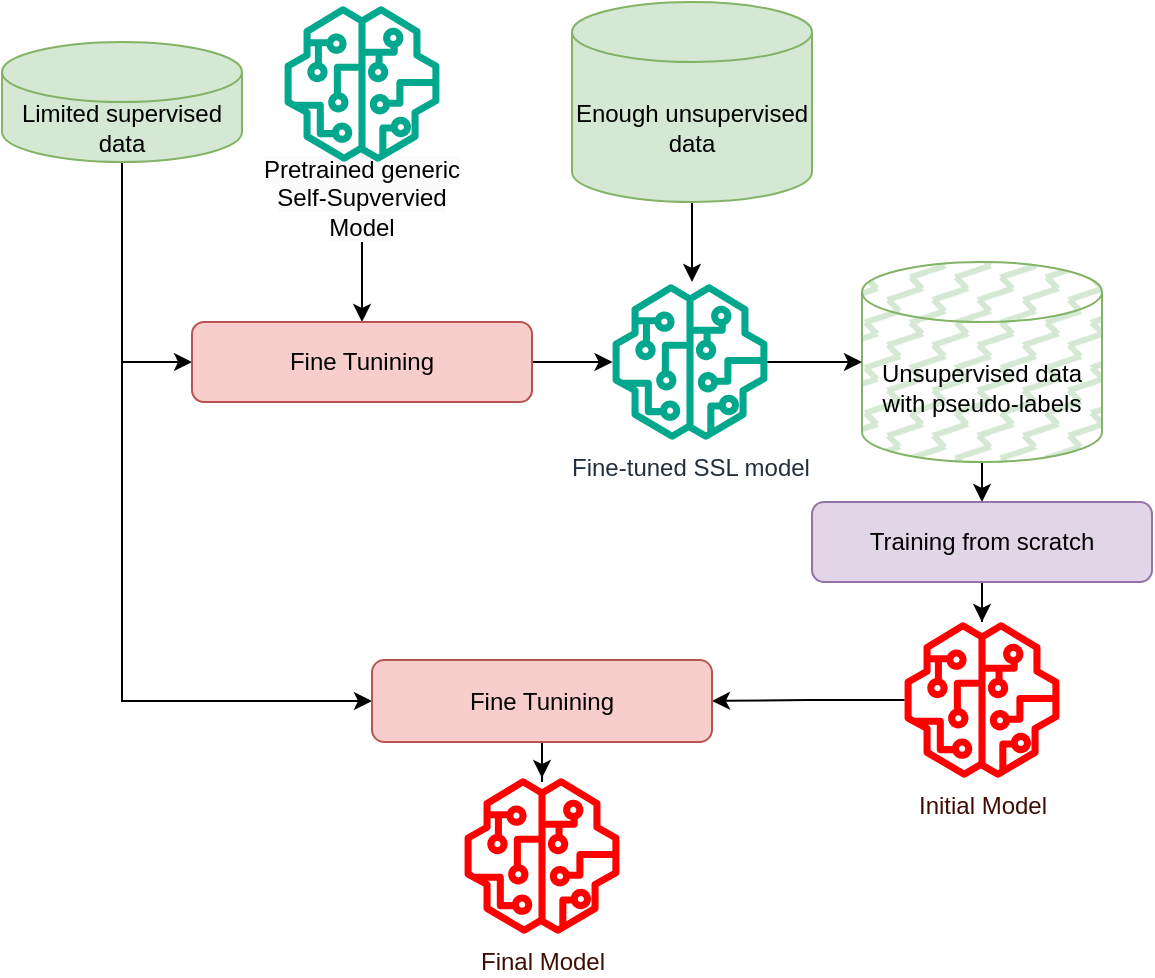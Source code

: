 <mxfile version="22.0.8" type="github">
  <diagram id="C5RBs43oDa-KdzZeNtuy" name="Page-1">
    <mxGraphModel dx="818" dy="526" grid="1" gridSize="10" guides="1" tooltips="1" connect="1" arrows="1" fold="1" page="1" pageScale="1" pageWidth="827" pageHeight="1169" math="0" shadow="0">
      <root>
        <mxCell id="WIyWlLk6GJQsqaUBKTNV-0" />
        <mxCell id="WIyWlLk6GJQsqaUBKTNV-1" parent="WIyWlLk6GJQsqaUBKTNV-0" />
        <mxCell id="wVyVek1cdzGCQoksFOU--20" style="edgeStyle=orthogonalEdgeStyle;rounded=0;orthogonalLoop=1;jettySize=auto;html=1;exitX=0.5;exitY=1;exitDx=0;exitDy=0;exitPerimeter=0;" edge="1" parent="WIyWlLk6GJQsqaUBKTNV-1" source="wVyVek1cdzGCQoksFOU--1">
          <mxGeometry relative="1" as="geometry">
            <mxPoint x="370" y="150" as="targetPoint" />
          </mxGeometry>
        </mxCell>
        <mxCell id="wVyVek1cdzGCQoksFOU--1" value="Enough unsupervised data" style="shape=cylinder3;whiteSpace=wrap;html=1;boundedLbl=1;backgroundOutline=1;size=15;fillColor=#d5e8d4;strokeColor=#82b366;" vertex="1" parent="WIyWlLk6GJQsqaUBKTNV-1">
          <mxGeometry x="310" y="10" width="120" height="100" as="geometry" />
        </mxCell>
        <mxCell id="wVyVek1cdzGCQoksFOU--22" style="edgeStyle=orthogonalEdgeStyle;rounded=0;orthogonalLoop=1;jettySize=auto;html=1;exitX=0.5;exitY=1;exitDx=0;exitDy=0;exitPerimeter=0;entryX=0;entryY=0.5;entryDx=0;entryDy=0;" edge="1" parent="WIyWlLk6GJQsqaUBKTNV-1" source="wVyVek1cdzGCQoksFOU--2" target="wVyVek1cdzGCQoksFOU--6">
          <mxGeometry relative="1" as="geometry" />
        </mxCell>
        <mxCell id="wVyVek1cdzGCQoksFOU--33" style="edgeStyle=orthogonalEdgeStyle;rounded=0;orthogonalLoop=1;jettySize=auto;html=1;entryX=0;entryY=0.5;entryDx=0;entryDy=0;" edge="1" parent="WIyWlLk6GJQsqaUBKTNV-1" source="wVyVek1cdzGCQoksFOU--2" target="wVyVek1cdzGCQoksFOU--31">
          <mxGeometry relative="1" as="geometry">
            <Array as="points">
              <mxPoint x="85" y="359" />
            </Array>
          </mxGeometry>
        </mxCell>
        <mxCell id="wVyVek1cdzGCQoksFOU--2" value="Limited supervised data" style="shape=cylinder3;whiteSpace=wrap;html=1;boundedLbl=1;backgroundOutline=1;size=15;fillColor=#d5e8d4;strokeColor=#82b366;" vertex="1" parent="WIyWlLk6GJQsqaUBKTNV-1">
          <mxGeometry x="25" y="30" width="120" height="60" as="geometry" />
        </mxCell>
        <mxCell id="wVyVek1cdzGCQoksFOU--7" style="edgeStyle=orthogonalEdgeStyle;rounded=0;orthogonalLoop=1;jettySize=auto;html=1;" edge="1" parent="WIyWlLk6GJQsqaUBKTNV-1" source="wVyVek1cdzGCQoksFOU--5" target="wVyVek1cdzGCQoksFOU--6">
          <mxGeometry relative="1" as="geometry">
            <Array as="points" />
          </mxGeometry>
        </mxCell>
        <mxCell id="wVyVek1cdzGCQoksFOU--5" value="&lt;span style=&quot;border-color: var(--border-color); color: rgb(0, 0, 0); font-family: Helvetica; font-size: 12px; font-style: normal; font-variant-ligatures: normal; font-variant-caps: normal; font-weight: 400; letter-spacing: normal; orphans: 2; text-indent: 0px; text-transform: none; widows: 2; word-spacing: 0px; -webkit-text-stroke-width: 0px; text-decoration-thickness: initial; text-decoration-style: initial; text-decoration-color: initial; background-color: rgb(251, 251, 251); float: none; display: inline !important;&quot;&gt;Pretrained generic Self-Supvervied Model&lt;/span&gt;&lt;br style=&quot;border-color: var(--border-color); color: rgb(0, 0, 0); font-family: Helvetica; font-size: 12px; font-style: normal; font-variant-ligatures: normal; font-variant-caps: normal; font-weight: 400; letter-spacing: normal; orphans: 2; text-indent: 0px; text-transform: none; widows: 2; word-spacing: 0px; -webkit-text-stroke-width: 0px; background-color: rgb(251, 251, 251); text-decoration-thickness: initial; text-decoration-style: initial; text-decoration-color: initial;&quot;&gt;" style="text;whiteSpace=wrap;html=1;align=center;" vertex="1" parent="WIyWlLk6GJQsqaUBKTNV-1">
          <mxGeometry x="145" y="80" width="120" height="40" as="geometry" />
        </mxCell>
        <mxCell id="wVyVek1cdzGCQoksFOU--10" style="edgeStyle=orthogonalEdgeStyle;rounded=0;orthogonalLoop=1;jettySize=auto;html=1;" edge="1" parent="WIyWlLk6GJQsqaUBKTNV-1" source="wVyVek1cdzGCQoksFOU--6" target="wVyVek1cdzGCQoksFOU--9">
          <mxGeometry relative="1" as="geometry" />
        </mxCell>
        <mxCell id="wVyVek1cdzGCQoksFOU--6" value="Fine Tunining" style="rounded=1;whiteSpace=wrap;html=1;fontSize=12;glass=0;strokeWidth=1;shadow=0;fillColor=#f8cecc;strokeColor=#b85450;" vertex="1" parent="WIyWlLk6GJQsqaUBKTNV-1">
          <mxGeometry x="120" y="170" width="170" height="40" as="geometry" />
        </mxCell>
        <mxCell id="wVyVek1cdzGCQoksFOU--9" value="Fine-tuned SSL model" style="sketch=0;outlineConnect=0;fontColor=#232F3E;gradientColor=none;fillColor=#01A88D;strokeColor=none;dashed=0;verticalLabelPosition=bottom;verticalAlign=top;align=center;html=1;fontSize=12;fontStyle=0;aspect=fixed;pointerEvents=1;shape=mxgraph.aws4.sagemaker_model;" vertex="1" parent="WIyWlLk6GJQsqaUBKTNV-1">
          <mxGeometry x="330" y="151" width="78" height="78" as="geometry" />
        </mxCell>
        <mxCell id="wVyVek1cdzGCQoksFOU--12" value="" style="sketch=0;outlineConnect=0;fontColor=#232F3E;gradientColor=none;fillColor=#01A88D;strokeColor=none;dashed=0;verticalLabelPosition=bottom;verticalAlign=top;align=center;html=1;fontSize=12;fontStyle=0;aspect=fixed;pointerEvents=1;shape=mxgraph.aws4.sagemaker_model;" vertex="1" parent="WIyWlLk6GJQsqaUBKTNV-1">
          <mxGeometry x="166" y="12" width="78" height="78" as="geometry" />
        </mxCell>
        <mxCell id="wVyVek1cdzGCQoksFOU--25" style="edgeStyle=orthogonalEdgeStyle;rounded=0;orthogonalLoop=1;jettySize=auto;html=1;exitX=0.5;exitY=1;exitDx=0;exitDy=0;exitPerimeter=0;entryX=0.5;entryY=0;entryDx=0;entryDy=0;" edge="1" parent="WIyWlLk6GJQsqaUBKTNV-1" source="wVyVek1cdzGCQoksFOU--21" target="wVyVek1cdzGCQoksFOU--26">
          <mxGeometry relative="1" as="geometry">
            <mxPoint x="290" y="320" as="targetPoint" />
          </mxGeometry>
        </mxCell>
        <mxCell id="wVyVek1cdzGCQoksFOU--21" value="Unsupervised data&lt;br&gt;with pseudo-labels" style="shape=cylinder3;whiteSpace=wrap;html=1;boundedLbl=1;backgroundOutline=1;size=15;fillStyle=zigzag-line;fillColor=#d5e8d4;strokeColor=#82b366;gradientColor=none;" vertex="1" parent="WIyWlLk6GJQsqaUBKTNV-1">
          <mxGeometry x="455" y="140" width="120" height="100" as="geometry" />
        </mxCell>
        <mxCell id="wVyVek1cdzGCQoksFOU--24" value="" style="endArrow=classic;html=1;rounded=0;" edge="1" parent="WIyWlLk6GJQsqaUBKTNV-1" source="wVyVek1cdzGCQoksFOU--9" target="wVyVek1cdzGCQoksFOU--21">
          <mxGeometry width="50" height="50" relative="1" as="geometry">
            <mxPoint x="370" y="250" as="sourcePoint" />
            <mxPoint x="320" y="210" as="targetPoint" />
          </mxGeometry>
        </mxCell>
        <mxCell id="wVyVek1cdzGCQoksFOU--30" style="edgeStyle=orthogonalEdgeStyle;rounded=0;orthogonalLoop=1;jettySize=auto;html=1;" edge="1" parent="WIyWlLk6GJQsqaUBKTNV-1" source="wVyVek1cdzGCQoksFOU--26" target="wVyVek1cdzGCQoksFOU--27">
          <mxGeometry relative="1" as="geometry" />
        </mxCell>
        <mxCell id="wVyVek1cdzGCQoksFOU--26" value="Training from scratch" style="rounded=1;whiteSpace=wrap;html=1;fontSize=12;glass=0;strokeWidth=1;shadow=0;fillColor=#e1d5e7;strokeColor=#9673a6;" vertex="1" parent="WIyWlLk6GJQsqaUBKTNV-1">
          <mxGeometry x="430" y="260" width="170" height="40" as="geometry" />
        </mxCell>
        <mxCell id="wVyVek1cdzGCQoksFOU--32" style="edgeStyle=orthogonalEdgeStyle;rounded=0;orthogonalLoop=1;jettySize=auto;html=1;entryX=1;entryY=0.5;entryDx=0;entryDy=0;" edge="1" parent="WIyWlLk6GJQsqaUBKTNV-1" source="wVyVek1cdzGCQoksFOU--27" target="wVyVek1cdzGCQoksFOU--31">
          <mxGeometry relative="1" as="geometry" />
        </mxCell>
        <mxCell id="wVyVek1cdzGCQoksFOU--27" value="Initial Model" style="sketch=0;outlineConnect=0;fontColor=#3E0E04;gradientColor=none;fillColor=#FF0000;strokeColor=none;dashed=0;verticalLabelPosition=bottom;verticalAlign=top;align=center;html=1;fontSize=12;fontStyle=0;aspect=fixed;pointerEvents=1;shape=mxgraph.aws4.sagemaker_model;" vertex="1" parent="WIyWlLk6GJQsqaUBKTNV-1">
          <mxGeometry x="476" y="320" width="78" height="78" as="geometry" />
        </mxCell>
        <mxCell id="wVyVek1cdzGCQoksFOU--35" style="edgeStyle=orthogonalEdgeStyle;rounded=0;orthogonalLoop=1;jettySize=auto;html=1;" edge="1" parent="WIyWlLk6GJQsqaUBKTNV-1" source="wVyVek1cdzGCQoksFOU--31" target="wVyVek1cdzGCQoksFOU--34">
          <mxGeometry relative="1" as="geometry" />
        </mxCell>
        <mxCell id="wVyVek1cdzGCQoksFOU--31" value="Fine Tunining" style="rounded=1;whiteSpace=wrap;html=1;fontSize=12;glass=0;strokeWidth=1;shadow=0;fillColor=#f8cecc;strokeColor=#b85450;" vertex="1" parent="WIyWlLk6GJQsqaUBKTNV-1">
          <mxGeometry x="210" y="339" width="170" height="41" as="geometry" />
        </mxCell>
        <mxCell id="wVyVek1cdzGCQoksFOU--34" value="Final Model" style="sketch=0;outlineConnect=0;fontColor=#3E0E04;gradientColor=none;fillColor=#FF0000;strokeColor=none;dashed=0;verticalLabelPosition=bottom;verticalAlign=top;align=center;html=1;fontSize=12;fontStyle=0;aspect=fixed;pointerEvents=1;shape=mxgraph.aws4.sagemaker_model;" vertex="1" parent="WIyWlLk6GJQsqaUBKTNV-1">
          <mxGeometry x="256" y="398" width="78" height="78" as="geometry" />
        </mxCell>
      </root>
    </mxGraphModel>
  </diagram>
</mxfile>
